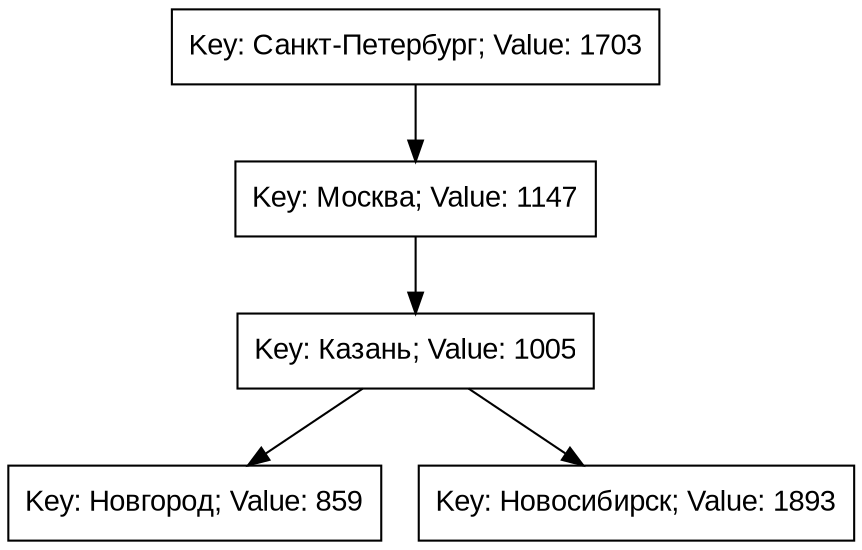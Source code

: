 digraph G {
node [shape=record fontname=Arial]
1005 [label="Key: Казань; Value: 1005"]
859 [label="Key: Новгород; Value: 859"]
1893 [label="Key: Новосибирск; Value: 1893"]
1703 [label="Key: Санкт-Петербург; Value: 1703"]
1147 [label="Key: Москва; Value: 1147"]
1005 -> 1893
1005 -> 859
1703 -> 1147
1147 -> 1005
}